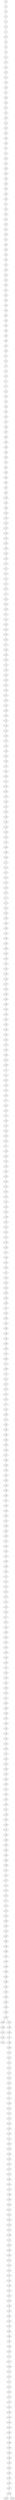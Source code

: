graph grafoBarabasi_500_7_DFS_R  {
n_0;
n_1;
n_5;
n_2;
n_3;
n_4;
n_7;
n_10;
n_6;
n_8;
n_9;
n_11;
n_13;
n_14;
n_12;
n_15;
n_18;
n_16;
n_17;
n_19;
n_20;
n_22;
n_21;
n_23;
n_24;
n_25;
n_26;
n_30;
n_28;
n_27;
n_31;
n_29;
n_32;
n_33;
n_35;
n_34;
n_36;
n_38;
n_39;
n_40;
n_37;
n_41;
n_42;
n_44;
n_43;
n_45;
n_46;
n_47;
n_48;
n_50;
n_52;
n_49;
n_51;
n_53;
n_54;
n_55;
n_56;
n_57;
n_61;
n_58;
n_60;
n_59;
n_62;
n_63;
n_65;
n_64;
n_66;
n_68;
n_67;
n_69;
n_72;
n_70;
n_73;
n_74;
n_76;
n_71;
n_77;
n_75;
n_78;
n_79;
n_80;
n_83;
n_82;
n_81;
n_84;
n_87;
n_88;
n_85;
n_89;
n_86;
n_90;
n_91;
n_92;
n_93;
n_94;
n_95;
n_97;
n_98;
n_100;
n_96;
n_99;
n_103;
n_102;
n_104;
n_101;
n_106;
n_107;
n_105;
n_108;
n_109;
n_110;
n_114;
n_111;
n_112;
n_113;
n_115;
n_116;
n_117;
n_119;
n_118;
n_120;
n_121;
n_122;
n_123;
n_124;
n_126;
n_125;
n_127;
n_128;
n_129;
n_130;
n_131;
n_132;
n_133;
n_134;
n_135;
n_136;
n_137;
n_139;
n_142;
n_138;
n_140;
n_141;
n_143;
n_144;
n_146;
n_147;
n_145;
n_148;
n_150;
n_149;
n_152;
n_151;
n_154;
n_157;
n_153;
n_156;
n_155;
n_158;
n_161;
n_159;
n_160;
n_162;
n_165;
n_163;
n_164;
n_167;
n_169;
n_166;
n_168;
n_171;
n_170;
n_172;
n_173;
n_175;
n_176;
n_174;
n_177;
n_178;
n_179;
n_182;
n_183;
n_180;
n_184;
n_181;
n_186;
n_185;
n_189;
n_188;
n_190;
n_187;
n_191;
n_193;
n_194;
n_197;
n_192;
n_195;
n_196;
n_198;
n_199;
n_200;
n_201;
n_202;
n_203;
n_204;
n_205;
n_207;
n_206;
n_209;
n_210;
n_208;
n_211;
n_214;
n_212;
n_215;
n_213;
n_216;
n_217;
n_219;
n_218;
n_221;
n_220;
n_223;
n_225;
n_222;
n_224;
n_227;
n_228;
n_229;
n_231;
n_226;
n_232;
n_233;
n_236;
n_234;
n_235;
n_230;
n_237;
n_239;
n_240;
n_238;
n_241;
n_244;
n_245;
n_242;
n_243;
n_246;
n_247;
n_248;
n_250;
n_249;
n_251;
n_253;
n_252;
n_254;
n_255;
n_259;
n_256;
n_257;
n_260;
n_258;
n_261;
n_263;
n_265;
n_262;
n_264;
n_266;
n_267;
n_269;
n_271;
n_268;
n_272;
n_270;
n_275;
n_273;
n_276;
n_274;
n_277;
n_279;
n_280;
n_278;
n_281;
n_282;
n_283;
n_285;
n_286;
n_284;
n_287;
n_288;
n_289;
n_290;
n_291;
n_292;
n_294;
n_293;
n_295;
n_297;
n_296;
n_298;
n_300;
n_301;
n_299;
n_304;
n_306;
n_302;
n_303;
n_305;
n_307;
n_308;
n_309;
n_310;
n_311;
n_312;
n_313;
n_314;
n_315;
n_316;
n_318;
n_319;
n_317;
n_321;
n_322;
n_320;
n_324;
n_323;
n_325;
n_326;
n_329;
n_328;
n_327;
n_330;
n_333;
n_331;
n_332;
n_335;
n_337;
n_334;
n_336;
n_339;
n_341;
n_338;
n_342;
n_340;
n_343;
n_345;
n_346;
n_347;
n_344;
n_348;
n_349;
n_352;
n_350;
n_353;
n_351;
n_354;
n_355;
n_359;
n_357;
n_356;
n_360;
n_358;
n_361;
n_362;
n_364;
n_363;
n_365;
n_366;
n_368;
n_369;
n_367;
n_370;
n_371;
n_374;
n_372;
n_375;
n_377;
n_373;
n_376;
n_378;
n_380;
n_382;
n_379;
n_381;
n_383;
n_384;
n_386;
n_387;
n_385;
n_388;
n_390;
n_394;
n_389;
n_392;
n_391;
n_393;
n_398;
n_395;
n_400;
n_403;
n_396;
n_399;
n_397;
n_401;
n_402;
n_405;
n_408;
n_404;
n_407;
n_406;
n_409;
n_412;
n_410;
n_413;
n_414;
n_411;
n_416;
n_415;
n_418;
n_419;
n_417;
n_420;
n_422;
n_421;
n_423;
n_424;
n_425;
n_426;
n_427;
n_429;
n_428;
n_430;
n_433;
n_431;
n_432;
n_434;
n_436;
n_435;
n_437;
n_438;
n_440;
n_439;
n_441;
n_443;
n_442;
n_444;
n_445;
n_446;
n_447;
n_448;
n_449;
n_450;
n_452;
n_453;
n_451;
n_454;
n_455;
n_456;
n_457;
n_458;
n_459;
n_460;
n_461;
n_463;
n_464;
n_465;
n_462;
n_466;
n_467;
n_469;
n_470;
n_471;
n_473;
n_468;
n_472;
n_475;
n_477;
n_474;
n_478;
n_476;
n_479;
n_481;
n_480;
n_482;
n_483;
n_484;
n_487;
n_485;
n_488;
n_489;
n_490;
n_486;
n_491;
n_493;
n_492;
n_494;
n_495;
n_497;
n_496;
n_498;
n_499;
n_0 -- n_1;
n_1 -- n_5;
n_5 -- n_2;
n_2 -- n_3;
n_3 -- n_4;
n_4 -- n_7;
n_7 -- n_10;
n_10 -- n_6;
n_6 -- n_8;
n_8 -- n_9;
n_9 -- n_11;
n_11 -- n_13;
n_13 -- n_14;
n_14 -- n_12;
n_12 -- n_15;
n_15 -- n_18;
n_18 -- n_16;
n_16 -- n_17;
n_17 -- n_19;
n_19 -- n_20;
n_20 -- n_22;
n_22 -- n_21;
n_21 -- n_23;
n_23 -- n_24;
n_24 -- n_25;
n_25 -- n_26;
n_26 -- n_30;
n_30 -- n_28;
n_28 -- n_27;
n_27 -- n_31;
n_31 -- n_29;
n_29 -- n_32;
n_32 -- n_33;
n_33 -- n_35;
n_35 -- n_34;
n_34 -- n_36;
n_36 -- n_38;
n_38 -- n_39;
n_39 -- n_40;
n_40 -- n_37;
n_37 -- n_41;
n_41 -- n_42;
n_42 -- n_44;
n_44 -- n_43;
n_43 -- n_45;
n_45 -- n_46;
n_46 -- n_47;
n_47 -- n_48;
n_48 -- n_50;
n_50 -- n_52;
n_52 -- n_49;
n_49 -- n_51;
n_51 -- n_53;
n_53 -- n_54;
n_54 -- n_55;
n_55 -- n_56;
n_56 -- n_57;
n_57 -- n_61;
n_61 -- n_58;
n_58 -- n_60;
n_60 -- n_59;
n_59 -- n_62;
n_62 -- n_63;
n_63 -- n_65;
n_65 -- n_64;
n_64 -- n_66;
n_66 -- n_68;
n_68 -- n_67;
n_67 -- n_69;
n_69 -- n_72;
n_72 -- n_70;
n_70 -- n_73;
n_73 -- n_74;
n_74 -- n_76;
n_76 -- n_71;
n_71 -- n_77;
n_77 -- n_75;
n_75 -- n_78;
n_78 -- n_79;
n_79 -- n_80;
n_80 -- n_83;
n_83 -- n_82;
n_82 -- n_81;
n_81 -- n_84;
n_84 -- n_87;
n_87 -- n_88;
n_88 -- n_85;
n_85 -- n_89;
n_89 -- n_86;
n_86 -- n_90;
n_90 -- n_91;
n_91 -- n_92;
n_92 -- n_93;
n_93 -- n_94;
n_94 -- n_95;
n_95 -- n_97;
n_97 -- n_98;
n_98 -- n_100;
n_100 -- n_96;
n_96 -- n_99;
n_99 -- n_103;
n_103 -- n_102;
n_102 -- n_104;
n_104 -- n_101;
n_101 -- n_106;
n_106 -- n_107;
n_107 -- n_105;
n_105 -- n_108;
n_108 -- n_109;
n_109 -- n_110;
n_110 -- n_114;
n_114 -- n_111;
n_111 -- n_112;
n_112 -- n_113;
n_113 -- n_115;
n_115 -- n_116;
n_116 -- n_117;
n_117 -- n_119;
n_119 -- n_118;
n_118 -- n_120;
n_120 -- n_121;
n_121 -- n_122;
n_122 -- n_123;
n_123 -- n_124;
n_124 -- n_126;
n_126 -- n_125;
n_125 -- n_127;
n_127 -- n_128;
n_128 -- n_129;
n_129 -- n_130;
n_130 -- n_131;
n_131 -- n_132;
n_132 -- n_133;
n_133 -- n_134;
n_134 -- n_135;
n_135 -- n_136;
n_136 -- n_137;
n_137 -- n_139;
n_139 -- n_142;
n_142 -- n_138;
n_138 -- n_140;
n_140 -- n_141;
n_141 -- n_143;
n_143 -- n_144;
n_144 -- n_146;
n_146 -- n_147;
n_147 -- n_145;
n_145 -- n_148;
n_148 -- n_150;
n_150 -- n_149;
n_149 -- n_152;
n_152 -- n_151;
n_151 -- n_154;
n_154 -- n_157;
n_157 -- n_153;
n_153 -- n_156;
n_156 -- n_155;
n_155 -- n_158;
n_158 -- n_161;
n_161 -- n_159;
n_159 -- n_160;
n_160 -- n_162;
n_162 -- n_165;
n_165 -- n_163;
n_163 -- n_164;
n_164 -- n_167;
n_167 -- n_169;
n_169 -- n_166;
n_166 -- n_168;
n_168 -- n_171;
n_171 -- n_170;
n_170 -- n_172;
n_172 -- n_173;
n_173 -- n_175;
n_175 -- n_176;
n_176 -- n_174;
n_174 -- n_177;
n_177 -- n_178;
n_178 -- n_179;
n_179 -- n_182;
n_182 -- n_183;
n_183 -- n_180;
n_180 -- n_184;
n_184 -- n_181;
n_181 -- n_186;
n_186 -- n_185;
n_185 -- n_189;
n_189 -- n_188;
n_188 -- n_190;
n_190 -- n_187;
n_187 -- n_191;
n_191 -- n_193;
n_193 -- n_194;
n_194 -- n_197;
n_197 -- n_192;
n_192 -- n_195;
n_195 -- n_196;
n_196 -- n_198;
n_198 -- n_199;
n_199 -- n_200;
n_200 -- n_201;
n_201 -- n_202;
n_202 -- n_203;
n_203 -- n_204;
n_204 -- n_205;
n_205 -- n_207;
n_207 -- n_206;
n_206 -- n_209;
n_209 -- n_210;
n_210 -- n_208;
n_208 -- n_211;
n_211 -- n_214;
n_214 -- n_212;
n_212 -- n_215;
n_215 -- n_213;
n_213 -- n_216;
n_216 -- n_217;
n_217 -- n_219;
n_219 -- n_218;
n_218 -- n_221;
n_221 -- n_220;
n_220 -- n_223;
n_223 -- n_225;
n_225 -- n_222;
n_222 -- n_224;
n_224 -- n_227;
n_227 -- n_228;
n_228 -- n_229;
n_229 -- n_231;
n_231 -- n_226;
n_226 -- n_232;
n_232 -- n_233;
n_233 -- n_236;
n_236 -- n_234;
n_234 -- n_235;
n_235 -- n_230;
n_230 -- n_237;
n_237 -- n_239;
n_239 -- n_240;
n_240 -- n_238;
n_238 -- n_241;
n_241 -- n_244;
n_244 -- n_245;
n_245 -- n_242;
n_242 -- n_243;
n_243 -- n_246;
n_246 -- n_247;
n_247 -- n_248;
n_248 -- n_250;
n_250 -- n_249;
n_249 -- n_251;
n_251 -- n_253;
n_253 -- n_252;
n_252 -- n_254;
n_254 -- n_255;
n_255 -- n_259;
n_259 -- n_256;
n_256 -- n_257;
n_257 -- n_260;
n_260 -- n_258;
n_258 -- n_261;
n_261 -- n_263;
n_263 -- n_265;
n_265 -- n_262;
n_262 -- n_264;
n_264 -- n_266;
n_266 -- n_267;
n_267 -- n_269;
n_269 -- n_271;
n_271 -- n_268;
n_268 -- n_272;
n_272 -- n_270;
n_270 -- n_275;
n_275 -- n_273;
n_273 -- n_276;
n_276 -- n_274;
n_274 -- n_277;
n_277 -- n_279;
n_279 -- n_280;
n_280 -- n_278;
n_278 -- n_281;
n_281 -- n_282;
n_282 -- n_283;
n_283 -- n_285;
n_285 -- n_286;
n_286 -- n_284;
n_284 -- n_287;
n_287 -- n_288;
n_288 -- n_289;
n_289 -- n_290;
n_290 -- n_291;
n_291 -- n_292;
n_292 -- n_294;
n_294 -- n_293;
n_293 -- n_295;
n_295 -- n_297;
n_297 -- n_296;
n_296 -- n_298;
n_298 -- n_300;
n_300 -- n_301;
n_301 -- n_299;
n_299 -- n_304;
n_304 -- n_306;
n_306 -- n_302;
n_302 -- n_303;
n_303 -- n_305;
n_305 -- n_307;
n_307 -- n_308;
n_308 -- n_309;
n_309 -- n_310;
n_310 -- n_311;
n_311 -- n_312;
n_312 -- n_313;
n_313 -- n_314;
n_314 -- n_315;
n_315 -- n_316;
n_316 -- n_318;
n_318 -- n_319;
n_319 -- n_317;
n_317 -- n_321;
n_321 -- n_322;
n_322 -- n_320;
n_320 -- n_324;
n_324 -- n_323;
n_323 -- n_325;
n_325 -- n_326;
n_326 -- n_329;
n_329 -- n_328;
n_328 -- n_327;
n_327 -- n_330;
n_330 -- n_333;
n_333 -- n_331;
n_331 -- n_332;
n_332 -- n_335;
n_335 -- n_337;
n_337 -- n_334;
n_334 -- n_336;
n_336 -- n_339;
n_339 -- n_341;
n_341 -- n_338;
n_338 -- n_342;
n_342 -- n_340;
n_340 -- n_343;
n_343 -- n_345;
n_345 -- n_346;
n_346 -- n_347;
n_347 -- n_344;
n_344 -- n_348;
n_348 -- n_349;
n_349 -- n_352;
n_352 -- n_350;
n_350 -- n_353;
n_353 -- n_351;
n_351 -- n_354;
n_354 -- n_355;
n_355 -- n_359;
n_359 -- n_357;
n_357 -- n_356;
n_356 -- n_360;
n_360 -- n_358;
n_358 -- n_361;
n_361 -- n_362;
n_362 -- n_364;
n_364 -- n_363;
n_363 -- n_365;
n_365 -- n_366;
n_366 -- n_368;
n_368 -- n_369;
n_369 -- n_367;
n_367 -- n_370;
n_370 -- n_371;
n_371 -- n_374;
n_374 -- n_372;
n_372 -- n_375;
n_375 -- n_377;
n_377 -- n_373;
n_373 -- n_376;
n_376 -- n_378;
n_378 -- n_380;
n_380 -- n_382;
n_382 -- n_379;
n_379 -- n_381;
n_381 -- n_383;
n_383 -- n_384;
n_384 -- n_386;
n_386 -- n_387;
n_387 -- n_385;
n_385 -- n_388;
n_388 -- n_390;
n_390 -- n_394;
n_394 -- n_389;
n_389 -- n_392;
n_392 -- n_391;
n_391 -- n_393;
n_393 -- n_398;
n_398 -- n_395;
n_395 -- n_400;
n_400 -- n_403;
n_403 -- n_396;
n_396 -- n_399;
n_399 -- n_397;
n_397 -- n_401;
n_401 -- n_402;
n_403 -- n_405;
n_405 -- n_408;
n_408 -- n_404;
n_404 -- n_407;
n_407 -- n_406;
n_406 -- n_409;
n_409 -- n_412;
n_412 -- n_410;
n_410 -- n_413;
n_413 -- n_414;
n_414 -- n_411;
n_411 -- n_416;
n_416 -- n_415;
n_415 -- n_418;
n_418 -- n_419;
n_419 -- n_417;
n_417 -- n_420;
n_420 -- n_422;
n_422 -- n_421;
n_421 -- n_423;
n_423 -- n_424;
n_424 -- n_425;
n_425 -- n_426;
n_426 -- n_427;
n_427 -- n_429;
n_429 -- n_428;
n_428 -- n_430;
n_430 -- n_433;
n_433 -- n_431;
n_431 -- n_432;
n_432 -- n_434;
n_434 -- n_436;
n_436 -- n_435;
n_435 -- n_437;
n_437 -- n_438;
n_438 -- n_440;
n_440 -- n_439;
n_439 -- n_441;
n_441 -- n_443;
n_443 -- n_442;
n_442 -- n_444;
n_444 -- n_445;
n_445 -- n_446;
n_446 -- n_447;
n_447 -- n_448;
n_448 -- n_449;
n_449 -- n_450;
n_450 -- n_452;
n_452 -- n_453;
n_453 -- n_451;
n_451 -- n_454;
n_454 -- n_455;
n_455 -- n_456;
n_456 -- n_457;
n_457 -- n_458;
n_458 -- n_459;
n_459 -- n_460;
n_460 -- n_461;
n_461 -- n_463;
n_463 -- n_464;
n_464 -- n_465;
n_465 -- n_462;
n_462 -- n_466;
n_466 -- n_467;
n_467 -- n_469;
n_469 -- n_470;
n_470 -- n_471;
n_471 -- n_473;
n_473 -- n_468;
n_468 -- n_472;
n_472 -- n_475;
n_475 -- n_477;
n_477 -- n_474;
n_474 -- n_478;
n_478 -- n_476;
n_476 -- n_479;
n_479 -- n_481;
n_481 -- n_480;
n_480 -- n_482;
n_482 -- n_483;
n_483 -- n_484;
n_484 -- n_487;
n_487 -- n_485;
n_485 -- n_488;
n_488 -- n_489;
n_489 -- n_490;
n_490 -- n_486;
n_486 -- n_491;
n_491 -- n_493;
n_493 -- n_492;
n_492 -- n_494;
n_494 -- n_495;
n_495 -- n_497;
n_497 -- n_496;
n_496 -- n_498;
n_496 -- n_499;
}